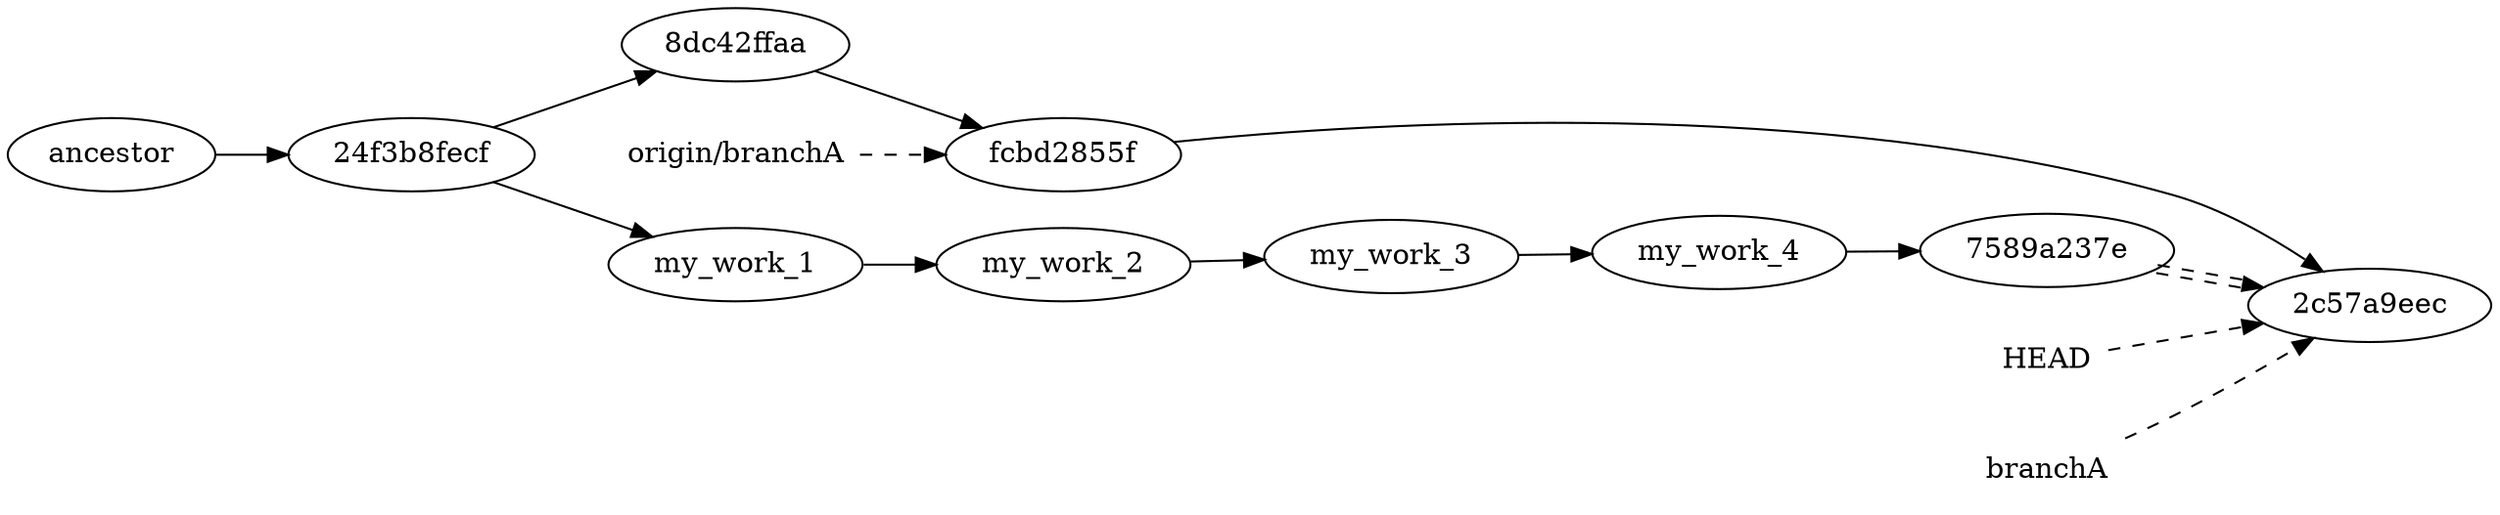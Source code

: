 digraph "squashed_merge" {
  rankdir=LR;
  node [shape = oval];
  ancestor -> "24f3b8fecf"
  "24f3b8fecf" -> "8dc42ffaa"
  "8dc42ffaa" -> "fcbd2855f"
  "fcbd2855f" -> "2c57a9eec"
  "7589a237e" -> "2c57a9eec" [style=dashed, color="black:invis:black"];
  "24f3b8fecf" -> "my_work_1"
  "my_work_1" -> "my_work_2"
  "my_work_2" -> "my_work_3"
  "my_work_3" -> "my_work_4"
  "my_work_4" -> "7589a237e"
  node [shape = none];
  HEAD -> "2c57a9eec" [style=dashed];
  "branchA" -> "2c57a9eec" [style=dashed];
  "origin/branchA" -> "fcbd2855f" [style=dashed];
}
